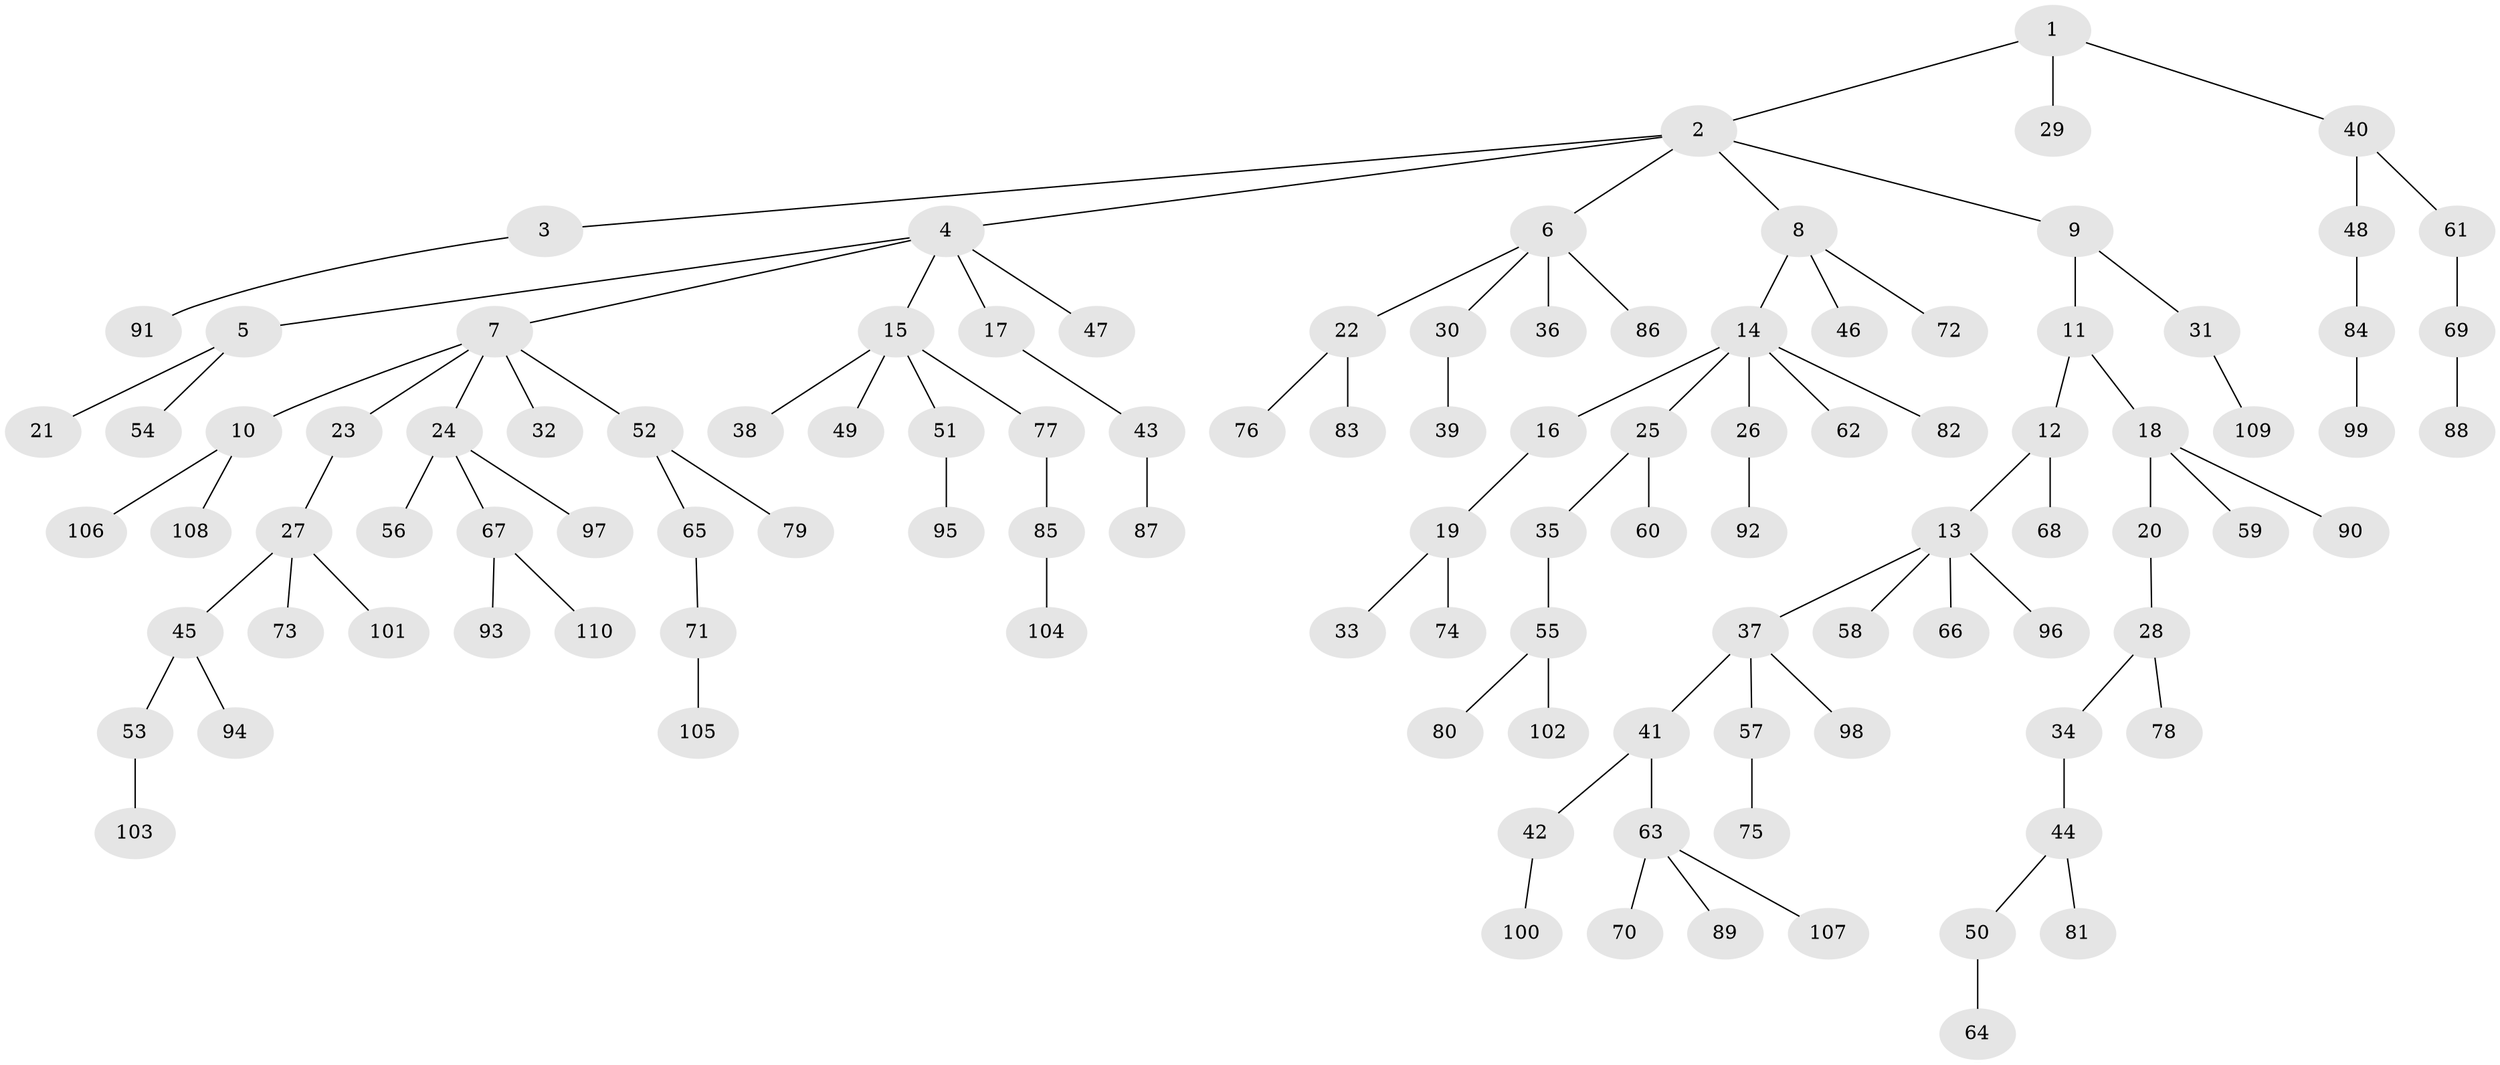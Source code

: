 // coarse degree distribution, {4: 0.02631578947368421, 6: 0.02631578947368421, 1: 0.5131578947368421, 9: 0.013157894736842105, 3: 0.13157894736842105, 2: 0.2631578947368421, 7: 0.013157894736842105, 5: 0.013157894736842105}
// Generated by graph-tools (version 1.1) at 2025/42/03/06/25 10:42:06]
// undirected, 110 vertices, 109 edges
graph export_dot {
graph [start="1"]
  node [color=gray90,style=filled];
  1;
  2;
  3;
  4;
  5;
  6;
  7;
  8;
  9;
  10;
  11;
  12;
  13;
  14;
  15;
  16;
  17;
  18;
  19;
  20;
  21;
  22;
  23;
  24;
  25;
  26;
  27;
  28;
  29;
  30;
  31;
  32;
  33;
  34;
  35;
  36;
  37;
  38;
  39;
  40;
  41;
  42;
  43;
  44;
  45;
  46;
  47;
  48;
  49;
  50;
  51;
  52;
  53;
  54;
  55;
  56;
  57;
  58;
  59;
  60;
  61;
  62;
  63;
  64;
  65;
  66;
  67;
  68;
  69;
  70;
  71;
  72;
  73;
  74;
  75;
  76;
  77;
  78;
  79;
  80;
  81;
  82;
  83;
  84;
  85;
  86;
  87;
  88;
  89;
  90;
  91;
  92;
  93;
  94;
  95;
  96;
  97;
  98;
  99;
  100;
  101;
  102;
  103;
  104;
  105;
  106;
  107;
  108;
  109;
  110;
  1 -- 2;
  1 -- 29;
  1 -- 40;
  2 -- 3;
  2 -- 4;
  2 -- 6;
  2 -- 8;
  2 -- 9;
  3 -- 91;
  4 -- 5;
  4 -- 7;
  4 -- 15;
  4 -- 17;
  4 -- 47;
  5 -- 21;
  5 -- 54;
  6 -- 22;
  6 -- 30;
  6 -- 36;
  6 -- 86;
  7 -- 10;
  7 -- 23;
  7 -- 24;
  7 -- 32;
  7 -- 52;
  8 -- 14;
  8 -- 46;
  8 -- 72;
  9 -- 11;
  9 -- 31;
  10 -- 106;
  10 -- 108;
  11 -- 12;
  11 -- 18;
  12 -- 13;
  12 -- 68;
  13 -- 37;
  13 -- 58;
  13 -- 66;
  13 -- 96;
  14 -- 16;
  14 -- 25;
  14 -- 26;
  14 -- 62;
  14 -- 82;
  15 -- 38;
  15 -- 49;
  15 -- 51;
  15 -- 77;
  16 -- 19;
  17 -- 43;
  18 -- 20;
  18 -- 59;
  18 -- 90;
  19 -- 33;
  19 -- 74;
  20 -- 28;
  22 -- 76;
  22 -- 83;
  23 -- 27;
  24 -- 56;
  24 -- 67;
  24 -- 97;
  25 -- 35;
  25 -- 60;
  26 -- 92;
  27 -- 45;
  27 -- 73;
  27 -- 101;
  28 -- 34;
  28 -- 78;
  30 -- 39;
  31 -- 109;
  34 -- 44;
  35 -- 55;
  37 -- 41;
  37 -- 57;
  37 -- 98;
  40 -- 48;
  40 -- 61;
  41 -- 42;
  41 -- 63;
  42 -- 100;
  43 -- 87;
  44 -- 50;
  44 -- 81;
  45 -- 53;
  45 -- 94;
  48 -- 84;
  50 -- 64;
  51 -- 95;
  52 -- 65;
  52 -- 79;
  53 -- 103;
  55 -- 80;
  55 -- 102;
  57 -- 75;
  61 -- 69;
  63 -- 70;
  63 -- 89;
  63 -- 107;
  65 -- 71;
  67 -- 93;
  67 -- 110;
  69 -- 88;
  71 -- 105;
  77 -- 85;
  84 -- 99;
  85 -- 104;
}
